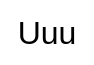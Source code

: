 <mxfile version="26.1.0">
  <diagram name="Page-1" id="TfhBdQDtlAKn_cLJcKUD">
    <mxGraphModel dx="359" dy="716" grid="0" gridSize="10" guides="1" tooltips="1" connect="1" arrows="1" fold="1" page="0" pageScale="1" pageWidth="850" pageHeight="1100" math="0" shadow="0">
      <root>
        <mxCell id="0" />
        <mxCell id="1" parent="0" />
        <mxCell id="qpN3PIp3tFHHRjTL_H6d-1" value="Uuu" style="text;html=1;align=center;verticalAlign=middle;resizable=0;points=[];autosize=1;strokeColor=none;fillColor=none;fontSize=16;" parent="1" vertex="1">
          <mxGeometry x="181" y="247.5" width="46" height="31" as="geometry" />
        </mxCell>
      </root>
    </mxGraphModel>
  </diagram>
</mxfile>

